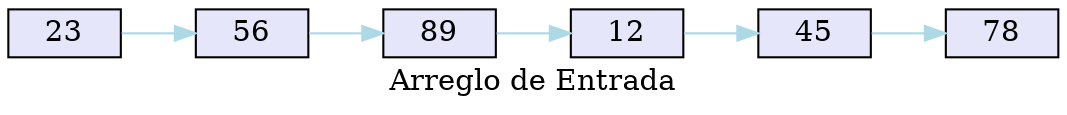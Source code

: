 digraph g{
 rankdir = LR;
 label="Arreglo de Entrada";
edge [color = lightblue, splines = ortho];
node [shape = record, style = filled, fillcolor=lavender, height = .1];
n0[label = "23"];
n0-> n1;
n1[label = "56"];
n1-> n2;
n2[label = "89"];
n2-> n3;
n3[label = "12"];
n3-> n4;
n4[label = "45"];
n4-> n5;
n5[label = "78"];
}